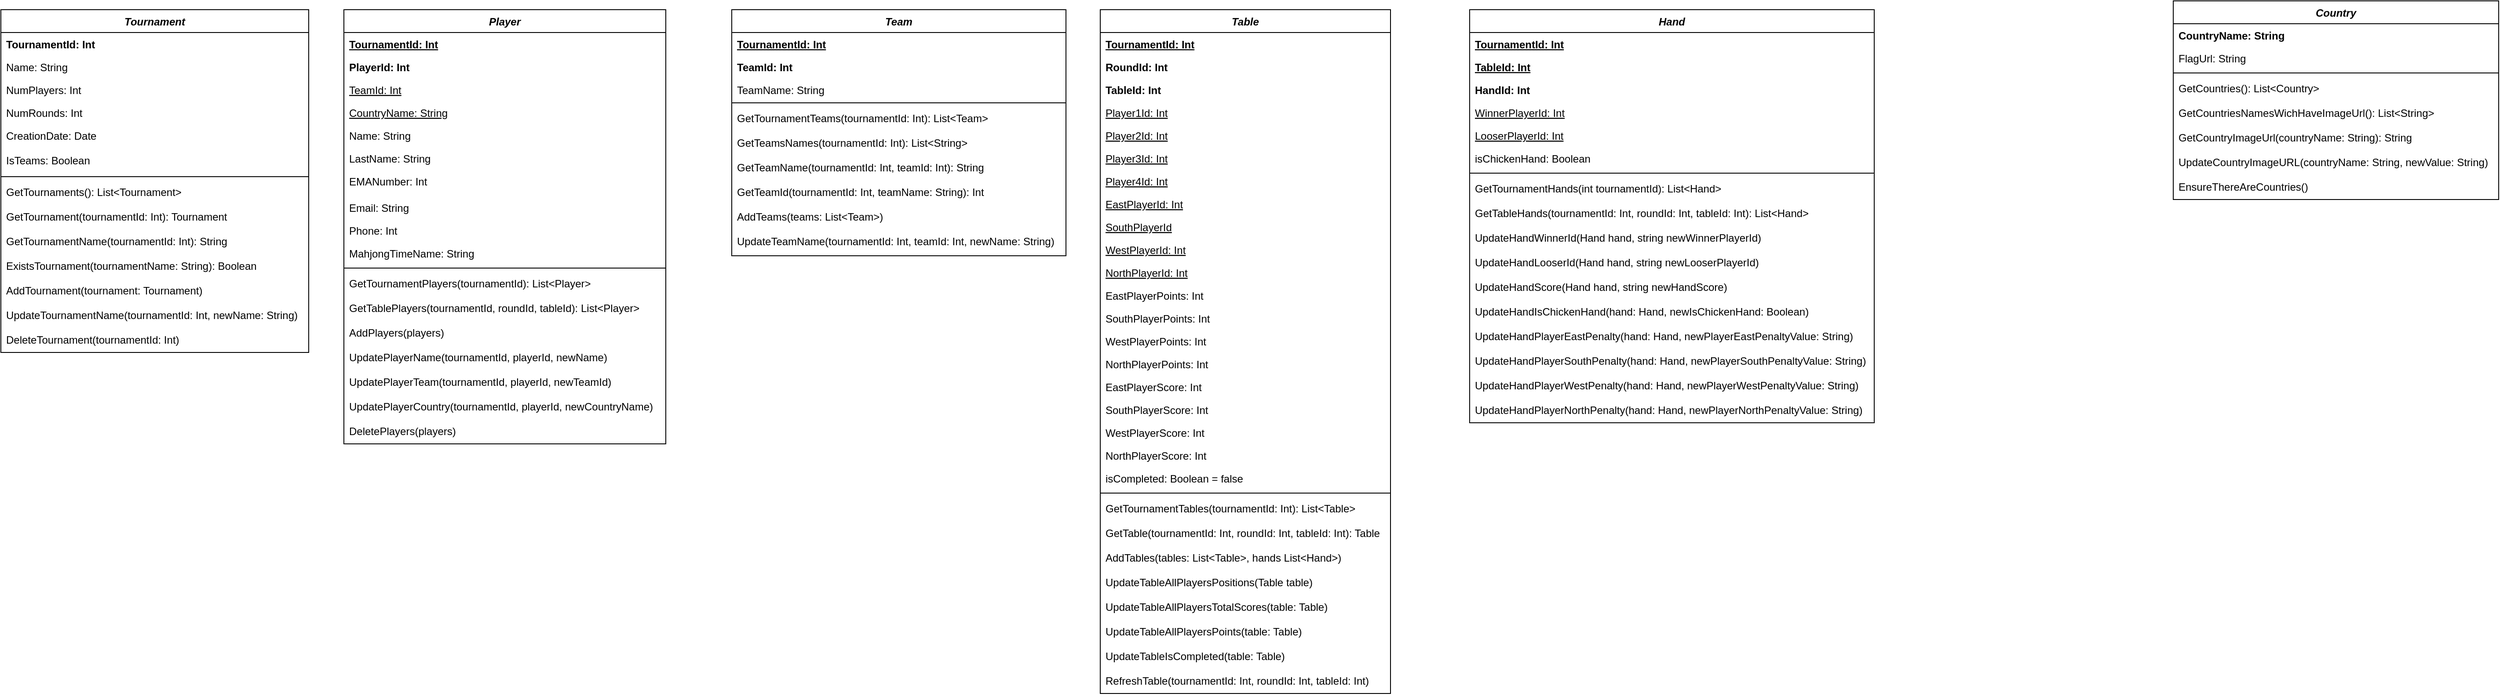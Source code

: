 <mxfile version="21.2.7" type="github">
  <diagram id="C5RBs43oDa-KdzZeNtuy" name="Page-1">
    <mxGraphModel dx="1307" dy="778" grid="1" gridSize="10" guides="1" tooltips="1" connect="1" arrows="1" fold="1" page="1" pageScale="1" pageWidth="827" pageHeight="1169" math="0" shadow="0">
      <root>
        <mxCell id="WIyWlLk6GJQsqaUBKTNV-0" />
        <mxCell id="WIyWlLk6GJQsqaUBKTNV-1" parent="WIyWlLk6GJQsqaUBKTNV-0" />
        <mxCell id="zkfFHV4jXpPFQw0GAbJ--0" value="Tournament" style="swimlane;fontStyle=3;align=center;verticalAlign=top;childLayout=stackLayout;horizontal=1;startSize=26;horizontalStack=0;resizeParent=1;resizeLast=0;collapsible=1;marginBottom=0;rounded=0;shadow=0;strokeWidth=1;fillColor=default;swimlaneLine=1;fillStyle=solid;" parent="WIyWlLk6GJQsqaUBKTNV-1" vertex="1">
          <mxGeometry x="30" y="30" width="350" height="390" as="geometry">
            <mxRectangle x="230" y="140" width="160" height="26" as="alternateBounds" />
          </mxGeometry>
        </mxCell>
        <mxCell id="zkfFHV4jXpPFQw0GAbJ--1" value="TournamentId: Int" style="text;align=left;verticalAlign=top;spacingLeft=4;spacingRight=4;overflow=hidden;rotatable=0;points=[[0,0.5],[1,0.5]];portConstraint=eastwest;fontStyle=1;fillColor=none;swimlaneLine=1;" parent="zkfFHV4jXpPFQw0GAbJ--0" vertex="1">
          <mxGeometry y="26" width="350" height="26" as="geometry" />
        </mxCell>
        <mxCell id="zkfFHV4jXpPFQw0GAbJ--2" value="Name: String" style="text;align=left;verticalAlign=top;spacingLeft=4;spacingRight=4;overflow=hidden;rotatable=0;points=[[0,0.5],[1,0.5]];portConstraint=eastwest;rounded=0;shadow=0;html=0;fillColor=none;swimlaneLine=1;" parent="zkfFHV4jXpPFQw0GAbJ--0" vertex="1">
          <mxGeometry y="52" width="350" height="26" as="geometry" />
        </mxCell>
        <mxCell id="zkfFHV4jXpPFQw0GAbJ--3" value="NumPlayers: Int" style="text;align=left;verticalAlign=top;spacingLeft=4;spacingRight=4;overflow=hidden;rotatable=0;points=[[0,0.5],[1,0.5]];portConstraint=eastwest;rounded=0;shadow=0;html=0;fillColor=none;swimlaneLine=1;" parent="zkfFHV4jXpPFQw0GAbJ--0" vertex="1">
          <mxGeometry y="78" width="350" height="26" as="geometry" />
        </mxCell>
        <mxCell id="90fIK3kvMOpSqMkLoo8F-156" value="NumRounds: Int" style="text;align=left;verticalAlign=top;spacingLeft=4;spacingRight=4;overflow=hidden;rotatable=0;points=[[0,0.5],[1,0.5]];portConstraint=eastwest;rounded=0;shadow=0;html=0;fillColor=none;swimlaneLine=1;" vertex="1" parent="zkfFHV4jXpPFQw0GAbJ--0">
          <mxGeometry y="104" width="350" height="26" as="geometry" />
        </mxCell>
        <mxCell id="zkfFHV4jXpPFQw0GAbJ--5" value="CreationDate: Date" style="text;align=left;verticalAlign=top;spacingLeft=4;spacingRight=4;overflow=hidden;rotatable=0;points=[[0,0.5],[1,0.5]];portConstraint=eastwest;fillColor=none;swimlaneLine=1;" parent="zkfFHV4jXpPFQw0GAbJ--0" vertex="1">
          <mxGeometry y="130" width="350" height="28" as="geometry" />
        </mxCell>
        <mxCell id="90fIK3kvMOpSqMkLoo8F-155" value="IsTeams: Boolean" style="text;align=left;verticalAlign=top;spacingLeft=4;spacingRight=4;overflow=hidden;rotatable=0;points=[[0,0.5],[1,0.5]];portConstraint=eastwest;fillColor=none;swimlaneLine=1;" vertex="1" parent="zkfFHV4jXpPFQw0GAbJ--0">
          <mxGeometry y="158" width="350" height="28" as="geometry" />
        </mxCell>
        <mxCell id="zkfFHV4jXpPFQw0GAbJ--4" value="" style="line;html=1;strokeWidth=1;align=left;verticalAlign=middle;spacingTop=-1;spacingLeft=3;spacingRight=3;rotatable=0;labelPosition=right;points=[];portConstraint=eastwest;fillColor=none;swimlaneLine=1;" parent="zkfFHV4jXpPFQw0GAbJ--0" vertex="1">
          <mxGeometry y="186" width="350" height="8" as="geometry" />
        </mxCell>
        <mxCell id="90fIK3kvMOpSqMkLoo8F-0" value="GetTournaments(): List&lt;Tournament&gt;" style="text;align=left;verticalAlign=top;spacingLeft=4;spacingRight=4;overflow=hidden;rotatable=0;points=[[0,0.5],[1,0.5]];portConstraint=eastwest;fillColor=none;swimlaneLine=1;" vertex="1" parent="zkfFHV4jXpPFQw0GAbJ--0">
          <mxGeometry y="194" width="350" height="28" as="geometry" />
        </mxCell>
        <mxCell id="90fIK3kvMOpSqMkLoo8F-2" value="GetTournament(tournamentId: Int): Tournament" style="text;align=left;verticalAlign=top;spacingLeft=4;spacingRight=4;overflow=hidden;rotatable=0;points=[[0,0.5],[1,0.5]];portConstraint=eastwest;fillColor=none;swimlaneLine=1;" vertex="1" parent="zkfFHV4jXpPFQw0GAbJ--0">
          <mxGeometry y="222" width="350" height="28" as="geometry" />
        </mxCell>
        <mxCell id="90fIK3kvMOpSqMkLoo8F-4" value="GetTournamentName(tournamentId: Int): String" style="text;align=left;verticalAlign=top;spacingLeft=4;spacingRight=4;overflow=hidden;rotatable=0;points=[[0,0.5],[1,0.5]];portConstraint=eastwest;fillColor=none;swimlaneLine=1;" vertex="1" parent="zkfFHV4jXpPFQw0GAbJ--0">
          <mxGeometry y="250" width="350" height="28" as="geometry" />
        </mxCell>
        <mxCell id="90fIK3kvMOpSqMkLoo8F-5" value="ExistsTournament(tournamentName: String): Boolean" style="text;align=left;verticalAlign=top;spacingLeft=4;spacingRight=4;overflow=hidden;rotatable=0;points=[[0,0.5],[1,0.5]];portConstraint=eastwest;fillColor=none;swimlaneLine=1;" vertex="1" parent="zkfFHV4jXpPFQw0GAbJ--0">
          <mxGeometry y="278" width="350" height="28" as="geometry" />
        </mxCell>
        <mxCell id="90fIK3kvMOpSqMkLoo8F-6" value="AddTournament(tournament: Tournament)" style="text;align=left;verticalAlign=top;spacingLeft=4;spacingRight=4;overflow=hidden;rotatable=0;points=[[0,0.5],[1,0.5]];portConstraint=eastwest;fillColor=none;swimlaneLine=1;" vertex="1" parent="zkfFHV4jXpPFQw0GAbJ--0">
          <mxGeometry y="306" width="350" height="28" as="geometry" />
        </mxCell>
        <mxCell id="90fIK3kvMOpSqMkLoo8F-7" value="UpdateTournamentName(tournamentId: Int, newName: String)" style="text;align=left;verticalAlign=top;spacingLeft=4;spacingRight=4;overflow=hidden;rotatable=0;points=[[0,0.5],[1,0.5]];portConstraint=eastwest;fillColor=none;swimlaneLine=1;" vertex="1" parent="zkfFHV4jXpPFQw0GAbJ--0">
          <mxGeometry y="334" width="350" height="28" as="geometry" />
        </mxCell>
        <mxCell id="90fIK3kvMOpSqMkLoo8F-8" value="DeleteTournament(tournamentId: Int)" style="text;align=left;verticalAlign=top;spacingLeft=4;spacingRight=4;overflow=hidden;rotatable=0;points=[[0,0.5],[1,0.5]];portConstraint=eastwest;fillColor=none;swimlaneLine=1;" vertex="1" parent="zkfFHV4jXpPFQw0GAbJ--0">
          <mxGeometry y="362" width="350" height="28" as="geometry" />
        </mxCell>
        <mxCell id="90fIK3kvMOpSqMkLoo8F-15" value="Player" style="swimlane;fontStyle=3;align=center;verticalAlign=top;childLayout=stackLayout;horizontal=1;startSize=26;horizontalStack=0;resizeParent=1;resizeLast=0;collapsible=1;marginBottom=0;rounded=0;shadow=0;strokeWidth=1;fillColor=default;swimlaneLine=1;fillStyle=solid;" vertex="1" parent="WIyWlLk6GJQsqaUBKTNV-1">
          <mxGeometry x="420" y="30" width="366" height="494" as="geometry">
            <mxRectangle x="230" y="140" width="160" height="26" as="alternateBounds" />
          </mxGeometry>
        </mxCell>
        <mxCell id="90fIK3kvMOpSqMkLoo8F-159" value="TournamentId: Int" style="text;align=left;verticalAlign=top;spacingLeft=4;spacingRight=4;overflow=hidden;rotatable=0;points=[[0,0.5],[1,0.5]];portConstraint=eastwest;rounded=0;shadow=0;html=0;fontStyle=5;fontColor=#000000;" vertex="1" parent="90fIK3kvMOpSqMkLoo8F-15">
          <mxGeometry y="26" width="366" height="26" as="geometry" />
        </mxCell>
        <mxCell id="90fIK3kvMOpSqMkLoo8F-120" value="PlayerId: Int" style="text;align=left;verticalAlign=top;spacingLeft=4;spacingRight=4;overflow=hidden;rotatable=0;points=[[0,0.5],[1,0.5]];portConstraint=eastwest;fontStyle=1" vertex="1" parent="90fIK3kvMOpSqMkLoo8F-15">
          <mxGeometry y="52" width="366" height="26" as="geometry" />
        </mxCell>
        <mxCell id="90fIK3kvMOpSqMkLoo8F-121" value="TeamId: Int" style="text;align=left;verticalAlign=top;spacingLeft=4;spacingRight=4;overflow=hidden;rotatable=0;points=[[0,0.5],[1,0.5]];portConstraint=eastwest;rounded=0;shadow=0;html=0;fontStyle=4;fontColor=#000000;" vertex="1" parent="90fIK3kvMOpSqMkLoo8F-15">
          <mxGeometry y="78" width="366" height="26" as="geometry" />
        </mxCell>
        <mxCell id="90fIK3kvMOpSqMkLoo8F-157" value="CountryName: String" style="text;align=left;verticalAlign=top;spacingLeft=4;spacingRight=4;overflow=hidden;rotatable=0;points=[[0,0.5],[1,0.5]];portConstraint=eastwest;rounded=0;shadow=0;html=0;fontStyle=4" vertex="1" parent="90fIK3kvMOpSqMkLoo8F-15">
          <mxGeometry y="104" width="366" height="26" as="geometry" />
        </mxCell>
        <mxCell id="90fIK3kvMOpSqMkLoo8F-122" value="Name: String" style="text;align=left;verticalAlign=top;spacingLeft=4;spacingRight=4;overflow=hidden;rotatable=0;points=[[0,0.5],[1,0.5]];portConstraint=eastwest;rounded=0;shadow=0;html=0;" vertex="1" parent="90fIK3kvMOpSqMkLoo8F-15">
          <mxGeometry y="130" width="366" height="26" as="geometry" />
        </mxCell>
        <mxCell id="90fIK3kvMOpSqMkLoo8F-123" value="LastName: String" style="text;align=left;verticalAlign=top;spacingLeft=4;spacingRight=4;overflow=hidden;rotatable=0;points=[[0,0.5],[1,0.5]];portConstraint=eastwest;rounded=0;shadow=0;html=0;" vertex="1" parent="90fIK3kvMOpSqMkLoo8F-15">
          <mxGeometry y="156" width="366" height="26" as="geometry" />
        </mxCell>
        <mxCell id="90fIK3kvMOpSqMkLoo8F-126" value="EMANumber: Int" style="text;align=left;verticalAlign=top;spacingLeft=4;spacingRight=4;overflow=hidden;rotatable=0;points=[[0,0.5],[1,0.5]];portConstraint=eastwest;rounded=0;shadow=0;html=0;" vertex="1" parent="90fIK3kvMOpSqMkLoo8F-15">
          <mxGeometry y="182" width="366" height="30" as="geometry" />
        </mxCell>
        <mxCell id="90fIK3kvMOpSqMkLoo8F-124" value="Email: String" style="text;align=left;verticalAlign=top;spacingLeft=4;spacingRight=4;overflow=hidden;rotatable=0;points=[[0,0.5],[1,0.5]];portConstraint=eastwest;rounded=0;shadow=0;html=0;" vertex="1" parent="90fIK3kvMOpSqMkLoo8F-15">
          <mxGeometry y="212" width="366" height="26" as="geometry" />
        </mxCell>
        <mxCell id="90fIK3kvMOpSqMkLoo8F-125" value="Phone: Int" style="text;align=left;verticalAlign=top;spacingLeft=4;spacingRight=4;overflow=hidden;rotatable=0;points=[[0,0.5],[1,0.5]];portConstraint=eastwest;rounded=0;shadow=0;html=0;" vertex="1" parent="90fIK3kvMOpSqMkLoo8F-15">
          <mxGeometry y="238" width="366" height="26" as="geometry" />
        </mxCell>
        <mxCell id="90fIK3kvMOpSqMkLoo8F-127" value="MahjongTimeName: String" style="text;align=left;verticalAlign=top;spacingLeft=4;spacingRight=4;overflow=hidden;rotatable=0;points=[[0,0.5],[1,0.5]];portConstraint=eastwest;rounded=0;shadow=0;html=0;" vertex="1" parent="90fIK3kvMOpSqMkLoo8F-15">
          <mxGeometry y="264" width="366" height="26" as="geometry" />
        </mxCell>
        <mxCell id="90fIK3kvMOpSqMkLoo8F-20" value="" style="line;html=1;strokeWidth=1;align=left;verticalAlign=middle;spacingTop=-1;spacingLeft=3;spacingRight=3;rotatable=0;labelPosition=right;points=[];portConstraint=eastwest;fillColor=none;swimlaneLine=1;" vertex="1" parent="90fIK3kvMOpSqMkLoo8F-15">
          <mxGeometry y="290" width="366" height="8" as="geometry" />
        </mxCell>
        <mxCell id="90fIK3kvMOpSqMkLoo8F-21" value="GetTournamentPlayers(tournamentId): List&lt;Player&gt;" style="text;align=left;verticalAlign=top;spacingLeft=4;spacingRight=4;overflow=hidden;rotatable=0;points=[[0,0.5],[1,0.5]];portConstraint=eastwest;fillColor=none;swimlaneLine=1;" vertex="1" parent="90fIK3kvMOpSqMkLoo8F-15">
          <mxGeometry y="298" width="366" height="28" as="geometry" />
        </mxCell>
        <mxCell id="90fIK3kvMOpSqMkLoo8F-22" value="GetTablePlayers(tournamentId, roundId, tableId): List&lt;Player&gt;" style="text;align=left;verticalAlign=top;spacingLeft=4;spacingRight=4;overflow=hidden;rotatable=0;points=[[0,0.5],[1,0.5]];portConstraint=eastwest;fillColor=none;swimlaneLine=1;" vertex="1" parent="90fIK3kvMOpSqMkLoo8F-15">
          <mxGeometry y="326" width="366" height="28" as="geometry" />
        </mxCell>
        <mxCell id="90fIK3kvMOpSqMkLoo8F-23" value="AddPlayers(players)" style="text;align=left;verticalAlign=top;spacingLeft=4;spacingRight=4;overflow=hidden;rotatable=0;points=[[0,0.5],[1,0.5]];portConstraint=eastwest;fillColor=none;swimlaneLine=1;" vertex="1" parent="90fIK3kvMOpSqMkLoo8F-15">
          <mxGeometry y="354" width="366" height="28" as="geometry" />
        </mxCell>
        <mxCell id="90fIK3kvMOpSqMkLoo8F-24" value="UpdatePlayerName(tournamentId, playerId, newName)" style="text;align=left;verticalAlign=top;spacingLeft=4;spacingRight=4;overflow=hidden;rotatable=0;points=[[0,0.5],[1,0.5]];portConstraint=eastwest;fillColor=none;swimlaneLine=1;" vertex="1" parent="90fIK3kvMOpSqMkLoo8F-15">
          <mxGeometry y="382" width="366" height="28" as="geometry" />
        </mxCell>
        <mxCell id="90fIK3kvMOpSqMkLoo8F-25" value="UpdatePlayerTeam(tournamentId, playerId, newTeamId)" style="text;align=left;verticalAlign=top;spacingLeft=4;spacingRight=4;overflow=hidden;rotatable=0;points=[[0,0.5],[1,0.5]];portConstraint=eastwest;fillColor=none;swimlaneLine=1;" vertex="1" parent="90fIK3kvMOpSqMkLoo8F-15">
          <mxGeometry y="410" width="366" height="28" as="geometry" />
        </mxCell>
        <mxCell id="90fIK3kvMOpSqMkLoo8F-26" value="UpdatePlayerCountry(tournamentId, playerId, newCountryName)" style="text;align=left;verticalAlign=top;spacingLeft=4;spacingRight=4;overflow=hidden;rotatable=0;points=[[0,0.5],[1,0.5]];portConstraint=eastwest;fillColor=none;swimlaneLine=1;" vertex="1" parent="90fIK3kvMOpSqMkLoo8F-15">
          <mxGeometry y="438" width="366" height="28" as="geometry" />
        </mxCell>
        <mxCell id="90fIK3kvMOpSqMkLoo8F-173" value="DeletePlayers(players)" style="text;align=left;verticalAlign=top;spacingLeft=4;spacingRight=4;overflow=hidden;rotatable=0;points=[[0,0.5],[1,0.5]];portConstraint=eastwest;fillColor=none;swimlaneLine=1;" vertex="1" parent="90fIK3kvMOpSqMkLoo8F-15">
          <mxGeometry y="466" width="366" height="28" as="geometry" />
        </mxCell>
        <mxCell id="90fIK3kvMOpSqMkLoo8F-36" value="Team" style="swimlane;fontStyle=3;align=center;verticalAlign=top;childLayout=stackLayout;horizontal=1;startSize=26;horizontalStack=0;resizeParent=1;resizeLast=0;collapsible=1;marginBottom=0;rounded=0;shadow=0;strokeWidth=1;fillColor=default;swimlaneLine=1;fillStyle=solid;" vertex="1" parent="WIyWlLk6GJQsqaUBKTNV-1">
          <mxGeometry x="861" y="30" width="380" height="280" as="geometry">
            <mxRectangle x="230" y="140" width="160" height="26" as="alternateBounds" />
          </mxGeometry>
        </mxCell>
        <mxCell id="90fIK3kvMOpSqMkLoo8F-131" value="TournamentId: Int" style="text;align=left;verticalAlign=top;spacingLeft=4;spacingRight=4;overflow=hidden;rotatable=0;points=[[0,0.5],[1,0.5]];portConstraint=eastwest;rounded=0;shadow=0;html=0;fontStyle=5" vertex="1" parent="90fIK3kvMOpSqMkLoo8F-36">
          <mxGeometry y="26" width="380" height="26" as="geometry" />
        </mxCell>
        <mxCell id="90fIK3kvMOpSqMkLoo8F-130" value="TeamId: Int" style="text;align=left;verticalAlign=top;spacingLeft=4;spacingRight=4;overflow=hidden;rotatable=0;points=[[0,0.5],[1,0.5]];portConstraint=eastwest;fontStyle=1" vertex="1" parent="90fIK3kvMOpSqMkLoo8F-36">
          <mxGeometry y="52" width="380" height="26" as="geometry" />
        </mxCell>
        <mxCell id="90fIK3kvMOpSqMkLoo8F-132" value="TeamName: String" style="text;align=left;verticalAlign=top;spacingLeft=4;spacingRight=4;overflow=hidden;rotatable=0;points=[[0,0.5],[1,0.5]];portConstraint=eastwest;rounded=0;shadow=0;html=0;fontStyle=0" vertex="1" parent="90fIK3kvMOpSqMkLoo8F-36">
          <mxGeometry y="78" width="380" height="24" as="geometry" />
        </mxCell>
        <mxCell id="90fIK3kvMOpSqMkLoo8F-41" value="" style="line;html=1;strokeWidth=1;align=left;verticalAlign=middle;spacingTop=-1;spacingLeft=3;spacingRight=3;rotatable=0;labelPosition=right;points=[];portConstraint=eastwest;fillColor=none;swimlaneLine=1;" vertex="1" parent="90fIK3kvMOpSqMkLoo8F-36">
          <mxGeometry y="102" width="380" height="8" as="geometry" />
        </mxCell>
        <mxCell id="90fIK3kvMOpSqMkLoo8F-42" value="GetTournamentTeams(tournamentId: Int): List&lt;Team&gt;" style="text;align=left;verticalAlign=top;spacingLeft=4;spacingRight=4;overflow=hidden;rotatable=0;points=[[0,0.5],[1,0.5]];portConstraint=eastwest;fillColor=none;swimlaneLine=1;" vertex="1" parent="90fIK3kvMOpSqMkLoo8F-36">
          <mxGeometry y="110" width="380" height="28" as="geometry" />
        </mxCell>
        <mxCell id="90fIK3kvMOpSqMkLoo8F-44" value="GetTeamsNames(tournamentId: Int): List&lt;String&gt;" style="text;align=left;verticalAlign=top;spacingLeft=4;spacingRight=4;overflow=hidden;rotatable=0;points=[[0,0.5],[1,0.5]];portConstraint=eastwest;fillColor=none;swimlaneLine=1;" vertex="1" parent="90fIK3kvMOpSqMkLoo8F-36">
          <mxGeometry y="138" width="380" height="28" as="geometry" />
        </mxCell>
        <mxCell id="90fIK3kvMOpSqMkLoo8F-43" value="GetTeamName(tournamentId: Int, teamId: Int): String" style="text;align=left;verticalAlign=top;spacingLeft=4;spacingRight=4;overflow=hidden;rotatable=0;points=[[0,0.5],[1,0.5]];portConstraint=eastwest;fillColor=none;swimlaneLine=1;" vertex="1" parent="90fIK3kvMOpSqMkLoo8F-36">
          <mxGeometry y="166" width="380" height="28" as="geometry" />
        </mxCell>
        <mxCell id="90fIK3kvMOpSqMkLoo8F-45" value="GetTeamId(tournamentId: Int, teamName: String): Int" style="text;align=left;verticalAlign=top;spacingLeft=4;spacingRight=4;overflow=hidden;rotatable=0;points=[[0,0.5],[1,0.5]];portConstraint=eastwest;fillColor=none;swimlaneLine=1;" vertex="1" parent="90fIK3kvMOpSqMkLoo8F-36">
          <mxGeometry y="194" width="380" height="28" as="geometry" />
        </mxCell>
        <mxCell id="90fIK3kvMOpSqMkLoo8F-46" value="AddTeams(teams: List&lt;Team&gt;)" style="text;align=left;verticalAlign=top;spacingLeft=4;spacingRight=4;overflow=hidden;rotatable=0;points=[[0,0.5],[1,0.5]];portConstraint=eastwest;fillColor=none;swimlaneLine=1;" vertex="1" parent="90fIK3kvMOpSqMkLoo8F-36">
          <mxGeometry y="222" width="380" height="28" as="geometry" />
        </mxCell>
        <mxCell id="90fIK3kvMOpSqMkLoo8F-47" value="UpdateTeamName(tournamentId: Int, teamId: Int, newName: String)" style="text;align=left;verticalAlign=top;spacingLeft=4;spacingRight=4;overflow=hidden;rotatable=0;points=[[0,0.5],[1,0.5]];portConstraint=eastwest;fillColor=none;swimlaneLine=1;" vertex="1" parent="90fIK3kvMOpSqMkLoo8F-36">
          <mxGeometry y="250" width="380" height="28" as="geometry" />
        </mxCell>
        <mxCell id="90fIK3kvMOpSqMkLoo8F-57" value="Table" style="swimlane;fontStyle=3;align=center;verticalAlign=top;childLayout=stackLayout;horizontal=1;startSize=26;horizontalStack=0;resizeParent=1;resizeLast=0;collapsible=1;marginBottom=0;rounded=0;shadow=0;strokeWidth=1;fillColor=default;swimlaneLine=1;fillStyle=solid;" vertex="1" parent="WIyWlLk6GJQsqaUBKTNV-1">
          <mxGeometry x="1280" y="30" width="330" height="778" as="geometry">
            <mxRectangle x="230" y="140" width="160" height="26" as="alternateBounds" />
          </mxGeometry>
        </mxCell>
        <mxCell id="90fIK3kvMOpSqMkLoo8F-138" value="TournamentId: Int" style="text;align=left;verticalAlign=top;spacingLeft=4;spacingRight=4;overflow=hidden;rotatable=0;points=[[0,0.5],[1,0.5]];portConstraint=eastwest;rounded=0;shadow=0;html=0;fontStyle=5" vertex="1" parent="90fIK3kvMOpSqMkLoo8F-57">
          <mxGeometry y="26" width="330" height="26" as="geometry" />
        </mxCell>
        <mxCell id="90fIK3kvMOpSqMkLoo8F-160" value="RoundId: Int" style="text;align=left;verticalAlign=top;spacingLeft=4;spacingRight=4;overflow=hidden;rotatable=0;points=[[0,0.5],[1,0.5]];portConstraint=eastwest;fontStyle=1" vertex="1" parent="90fIK3kvMOpSqMkLoo8F-57">
          <mxGeometry y="52" width="330" height="26" as="geometry" />
        </mxCell>
        <mxCell id="90fIK3kvMOpSqMkLoo8F-137" value="TableId: Int" style="text;align=left;verticalAlign=top;spacingLeft=4;spacingRight=4;overflow=hidden;rotatable=0;points=[[0,0.5],[1,0.5]];portConstraint=eastwest;fontStyle=1" vertex="1" parent="90fIK3kvMOpSqMkLoo8F-57">
          <mxGeometry y="78" width="330" height="26" as="geometry" />
        </mxCell>
        <mxCell id="90fIK3kvMOpSqMkLoo8F-161" value="Player1Id: Int" style="text;align=left;verticalAlign=top;spacingLeft=4;spacingRight=4;overflow=hidden;rotatable=0;points=[[0,0.5],[1,0.5]];portConstraint=eastwest;rounded=0;shadow=0;html=0;fontStyle=4" vertex="1" parent="90fIK3kvMOpSqMkLoo8F-57">
          <mxGeometry y="104" width="330" height="26" as="geometry" />
        </mxCell>
        <mxCell id="90fIK3kvMOpSqMkLoo8F-162" value="Player2Id: Int" style="text;align=left;verticalAlign=top;spacingLeft=4;spacingRight=4;overflow=hidden;rotatable=0;points=[[0,0.5],[1,0.5]];portConstraint=eastwest;rounded=0;shadow=0;html=0;fontStyle=4" vertex="1" parent="90fIK3kvMOpSqMkLoo8F-57">
          <mxGeometry y="130" width="330" height="26" as="geometry" />
        </mxCell>
        <mxCell id="90fIK3kvMOpSqMkLoo8F-163" value="Player3Id: Int" style="text;align=left;verticalAlign=top;spacingLeft=4;spacingRight=4;overflow=hidden;rotatable=0;points=[[0,0.5],[1,0.5]];portConstraint=eastwest;rounded=0;shadow=0;html=0;fontStyle=4" vertex="1" parent="90fIK3kvMOpSqMkLoo8F-57">
          <mxGeometry y="156" width="330" height="26" as="geometry" />
        </mxCell>
        <mxCell id="90fIK3kvMOpSqMkLoo8F-164" value="Player4Id: Int" style="text;align=left;verticalAlign=top;spacingLeft=4;spacingRight=4;overflow=hidden;rotatable=0;points=[[0,0.5],[1,0.5]];portConstraint=eastwest;rounded=0;shadow=0;html=0;fontStyle=4" vertex="1" parent="90fIK3kvMOpSqMkLoo8F-57">
          <mxGeometry y="182" width="330" height="26" as="geometry" />
        </mxCell>
        <mxCell id="90fIK3kvMOpSqMkLoo8F-139" value="EastPlayerId: Int" style="text;align=left;verticalAlign=top;spacingLeft=4;spacingRight=4;overflow=hidden;rotatable=0;points=[[0,0.5],[1,0.5]];portConstraint=eastwest;rounded=0;shadow=0;html=0;fontStyle=4" vertex="1" parent="90fIK3kvMOpSqMkLoo8F-57">
          <mxGeometry y="208" width="330" height="26" as="geometry" />
        </mxCell>
        <mxCell id="90fIK3kvMOpSqMkLoo8F-140" value="SouthPlayerId" style="text;align=left;verticalAlign=top;spacingLeft=4;spacingRight=4;overflow=hidden;rotatable=0;points=[[0,0.5],[1,0.5]];portConstraint=eastwest;rounded=0;shadow=0;html=0;fontStyle=4" vertex="1" parent="90fIK3kvMOpSqMkLoo8F-57">
          <mxGeometry y="234" width="330" height="26" as="geometry" />
        </mxCell>
        <mxCell id="90fIK3kvMOpSqMkLoo8F-141" value="WestPlayerId: Int" style="text;align=left;verticalAlign=top;spacingLeft=4;spacingRight=4;overflow=hidden;rotatable=0;points=[[0,0.5],[1,0.5]];portConstraint=eastwest;rounded=0;shadow=0;html=0;fontStyle=4" vertex="1" parent="90fIK3kvMOpSqMkLoo8F-57">
          <mxGeometry y="260" width="330" height="26" as="geometry" />
        </mxCell>
        <mxCell id="90fIK3kvMOpSqMkLoo8F-142" value="NorthPlayerId: Int" style="text;align=left;verticalAlign=top;spacingLeft=4;spacingRight=4;overflow=hidden;rotatable=0;points=[[0,0.5],[1,0.5]];portConstraint=eastwest;rounded=0;shadow=0;html=0;fontStyle=4" vertex="1" parent="90fIK3kvMOpSqMkLoo8F-57">
          <mxGeometry y="286" width="330" height="26" as="geometry" />
        </mxCell>
        <mxCell id="90fIK3kvMOpSqMkLoo8F-165" value="EastPlayerPoints: Int" style="text;align=left;verticalAlign=top;spacingLeft=4;spacingRight=4;overflow=hidden;rotatable=0;points=[[0,0.5],[1,0.5]];portConstraint=eastwest;rounded=0;shadow=0;html=0;fontStyle=0" vertex="1" parent="90fIK3kvMOpSqMkLoo8F-57">
          <mxGeometry y="312" width="330" height="26" as="geometry" />
        </mxCell>
        <mxCell id="90fIK3kvMOpSqMkLoo8F-166" value="SouthPlayerPoints: Int" style="text;align=left;verticalAlign=top;spacingLeft=4;spacingRight=4;overflow=hidden;rotatable=0;points=[[0,0.5],[1,0.5]];portConstraint=eastwest;rounded=0;shadow=0;html=0;fontStyle=0" vertex="1" parent="90fIK3kvMOpSqMkLoo8F-57">
          <mxGeometry y="338" width="330" height="26" as="geometry" />
        </mxCell>
        <mxCell id="90fIK3kvMOpSqMkLoo8F-167" value="WestPlayerPoints: Int" style="text;align=left;verticalAlign=top;spacingLeft=4;spacingRight=4;overflow=hidden;rotatable=0;points=[[0,0.5],[1,0.5]];portConstraint=eastwest;rounded=0;shadow=0;html=0;fontStyle=0" vertex="1" parent="90fIK3kvMOpSqMkLoo8F-57">
          <mxGeometry y="364" width="330" height="26" as="geometry" />
        </mxCell>
        <mxCell id="90fIK3kvMOpSqMkLoo8F-168" value="NorthPlayerPoints: Int" style="text;align=left;verticalAlign=top;spacingLeft=4;spacingRight=4;overflow=hidden;rotatable=0;points=[[0,0.5],[1,0.5]];portConstraint=eastwest;rounded=0;shadow=0;html=0;fontStyle=0" vertex="1" parent="90fIK3kvMOpSqMkLoo8F-57">
          <mxGeometry y="390" width="330" height="26" as="geometry" />
        </mxCell>
        <mxCell id="90fIK3kvMOpSqMkLoo8F-169" value="EastPlayerScore: Int" style="text;align=left;verticalAlign=top;spacingLeft=4;spacingRight=4;overflow=hidden;rotatable=0;points=[[0,0.5],[1,0.5]];portConstraint=eastwest;rounded=0;shadow=0;html=0;fontStyle=0" vertex="1" parent="90fIK3kvMOpSqMkLoo8F-57">
          <mxGeometry y="416" width="330" height="26" as="geometry" />
        </mxCell>
        <mxCell id="90fIK3kvMOpSqMkLoo8F-170" value="SouthPlayerScore: Int" style="text;align=left;verticalAlign=top;spacingLeft=4;spacingRight=4;overflow=hidden;rotatable=0;points=[[0,0.5],[1,0.5]];portConstraint=eastwest;rounded=0;shadow=0;html=0;fontStyle=0" vertex="1" parent="90fIK3kvMOpSqMkLoo8F-57">
          <mxGeometry y="442" width="330" height="26" as="geometry" />
        </mxCell>
        <mxCell id="90fIK3kvMOpSqMkLoo8F-171" value="WestPlayerScore: Int" style="text;align=left;verticalAlign=top;spacingLeft=4;spacingRight=4;overflow=hidden;rotatable=0;points=[[0,0.5],[1,0.5]];portConstraint=eastwest;rounded=0;shadow=0;html=0;fontStyle=0" vertex="1" parent="90fIK3kvMOpSqMkLoo8F-57">
          <mxGeometry y="468" width="330" height="26" as="geometry" />
        </mxCell>
        <mxCell id="90fIK3kvMOpSqMkLoo8F-172" value="NorthPlayerScore: Int" style="text;align=left;verticalAlign=top;spacingLeft=4;spacingRight=4;overflow=hidden;rotatable=0;points=[[0,0.5],[1,0.5]];portConstraint=eastwest;rounded=0;shadow=0;html=0;fontStyle=0" vertex="1" parent="90fIK3kvMOpSqMkLoo8F-57">
          <mxGeometry y="494" width="330" height="26" as="geometry" />
        </mxCell>
        <mxCell id="90fIK3kvMOpSqMkLoo8F-143" value="isCompleted: Boolean = false" style="text;align=left;verticalAlign=top;spacingLeft=4;spacingRight=4;overflow=hidden;rotatable=0;points=[[0,0.5],[1,0.5]];portConstraint=eastwest;" vertex="1" parent="90fIK3kvMOpSqMkLoo8F-57">
          <mxGeometry y="520" width="330" height="26" as="geometry" />
        </mxCell>
        <mxCell id="90fIK3kvMOpSqMkLoo8F-62" value="" style="line;html=1;strokeWidth=1;align=left;verticalAlign=middle;spacingTop=-1;spacingLeft=3;spacingRight=3;rotatable=0;labelPosition=right;points=[];portConstraint=eastwest;fillColor=none;swimlaneLine=1;" vertex="1" parent="90fIK3kvMOpSqMkLoo8F-57">
          <mxGeometry y="546" width="330" height="8" as="geometry" />
        </mxCell>
        <mxCell id="90fIK3kvMOpSqMkLoo8F-63" value="GetTournamentTables(tournamentId: Int): List&lt;Table&gt;" style="text;align=left;verticalAlign=top;spacingLeft=4;spacingRight=4;overflow=hidden;rotatable=0;points=[[0,0.5],[1,0.5]];portConstraint=eastwest;fillColor=none;swimlaneLine=1;" vertex="1" parent="90fIK3kvMOpSqMkLoo8F-57">
          <mxGeometry y="554" width="330" height="28" as="geometry" />
        </mxCell>
        <mxCell id="90fIK3kvMOpSqMkLoo8F-64" value="GetTable(tournamentId: Int, roundId: Int, tableId: Int): Table" style="text;align=left;verticalAlign=top;spacingLeft=4;spacingRight=4;overflow=hidden;rotatable=0;points=[[0,0.5],[1,0.5]];portConstraint=eastwest;fillColor=none;swimlaneLine=1;" vertex="1" parent="90fIK3kvMOpSqMkLoo8F-57">
          <mxGeometry y="582" width="330" height="28" as="geometry" />
        </mxCell>
        <mxCell id="90fIK3kvMOpSqMkLoo8F-65" value="AddTables(tables: List&lt;Table&gt;, hands List&lt;Hand&gt;)" style="text;align=left;verticalAlign=top;spacingLeft=4;spacingRight=4;overflow=hidden;rotatable=0;points=[[0,0.5],[1,0.5]];portConstraint=eastwest;fillColor=none;swimlaneLine=1;" vertex="1" parent="90fIK3kvMOpSqMkLoo8F-57">
          <mxGeometry y="610" width="330" height="28" as="geometry" />
        </mxCell>
        <mxCell id="90fIK3kvMOpSqMkLoo8F-66" value="UpdateTableAllPlayersPositions(Table table)" style="text;align=left;verticalAlign=top;spacingLeft=4;spacingRight=4;overflow=hidden;rotatable=0;points=[[0,0.5],[1,0.5]];portConstraint=eastwest;fillColor=none;swimlaneLine=1;" vertex="1" parent="90fIK3kvMOpSqMkLoo8F-57">
          <mxGeometry y="638" width="330" height="28" as="geometry" />
        </mxCell>
        <mxCell id="90fIK3kvMOpSqMkLoo8F-67" value="UpdateTableAllPlayersTotalScores(table: Table)" style="text;align=left;verticalAlign=top;spacingLeft=4;spacingRight=4;overflow=hidden;rotatable=0;points=[[0,0.5],[1,0.5]];portConstraint=eastwest;fillColor=none;swimlaneLine=1;" vertex="1" parent="90fIK3kvMOpSqMkLoo8F-57">
          <mxGeometry y="666" width="330" height="28" as="geometry" />
        </mxCell>
        <mxCell id="90fIK3kvMOpSqMkLoo8F-68" value="UpdateTableAllPlayersPoints(table: Table)" style="text;align=left;verticalAlign=top;spacingLeft=4;spacingRight=4;overflow=hidden;rotatable=0;points=[[0,0.5],[1,0.5]];portConstraint=eastwest;fillColor=none;swimlaneLine=1;" vertex="1" parent="90fIK3kvMOpSqMkLoo8F-57">
          <mxGeometry y="694" width="330" height="28" as="geometry" />
        </mxCell>
        <mxCell id="90fIK3kvMOpSqMkLoo8F-69" value="UpdateTableIsCompleted(table: Table)" style="text;align=left;verticalAlign=top;spacingLeft=4;spacingRight=4;overflow=hidden;rotatable=0;points=[[0,0.5],[1,0.5]];portConstraint=eastwest;fillColor=none;swimlaneLine=1;" vertex="1" parent="90fIK3kvMOpSqMkLoo8F-57">
          <mxGeometry y="722" width="330" height="28" as="geometry" />
        </mxCell>
        <mxCell id="90fIK3kvMOpSqMkLoo8F-70" value="RefreshTable(tournamentId: Int, roundId: Int, tableId: Int)" style="text;align=left;verticalAlign=top;spacingLeft=4;spacingRight=4;overflow=hidden;rotatable=0;points=[[0,0.5],[1,0.5]];portConstraint=eastwest;fillColor=none;swimlaneLine=1;" vertex="1" parent="90fIK3kvMOpSqMkLoo8F-57">
          <mxGeometry y="750" width="330" height="28" as="geometry" />
        </mxCell>
        <mxCell id="90fIK3kvMOpSqMkLoo8F-78" value="Hand" style="swimlane;fontStyle=3;align=center;verticalAlign=top;childLayout=stackLayout;horizontal=1;startSize=26;horizontalStack=0;resizeParent=1;resizeLast=0;collapsible=1;marginBottom=0;rounded=0;shadow=0;strokeWidth=1;fillColor=default;swimlaneLine=1;fillStyle=solid;" vertex="1" parent="WIyWlLk6GJQsqaUBKTNV-1">
          <mxGeometry x="1700" y="30" width="460" height="470" as="geometry">
            <mxRectangle x="230" y="140" width="160" height="26" as="alternateBounds" />
          </mxGeometry>
        </mxCell>
        <mxCell id="90fIK3kvMOpSqMkLoo8F-146" value="TournamentId: Int" style="text;align=left;verticalAlign=top;spacingLeft=4;spacingRight=4;overflow=hidden;rotatable=0;points=[[0,0.5],[1,0.5]];portConstraint=eastwest;rounded=0;shadow=0;html=0;fontStyle=5" vertex="1" parent="90fIK3kvMOpSqMkLoo8F-78">
          <mxGeometry y="26" width="460" height="26" as="geometry" />
        </mxCell>
        <mxCell id="90fIK3kvMOpSqMkLoo8F-145" value="TableId: Int" style="text;align=left;verticalAlign=top;spacingLeft=4;spacingRight=4;overflow=hidden;rotatable=0;points=[[0,0.5],[1,0.5]];portConstraint=eastwest;rounded=0;shadow=0;html=0;fontStyle=5" vertex="1" parent="90fIK3kvMOpSqMkLoo8F-78">
          <mxGeometry y="52" width="460" height="26" as="geometry" />
        </mxCell>
        <mxCell id="90fIK3kvMOpSqMkLoo8F-144" value="HandId: Int" style="text;align=left;verticalAlign=top;spacingLeft=4;spacingRight=4;overflow=hidden;rotatable=0;points=[[0,0.5],[1,0.5]];portConstraint=eastwest;fontStyle=1" vertex="1" parent="90fIK3kvMOpSqMkLoo8F-78">
          <mxGeometry y="78" width="460" height="26" as="geometry" />
        </mxCell>
        <mxCell id="90fIK3kvMOpSqMkLoo8F-147" value="WinnerPlayerId: Int" style="text;align=left;verticalAlign=top;spacingLeft=4;spacingRight=4;overflow=hidden;rotatable=0;points=[[0,0.5],[1,0.5]];portConstraint=eastwest;rounded=0;shadow=0;html=0;fontStyle=4" vertex="1" parent="90fIK3kvMOpSqMkLoo8F-78">
          <mxGeometry y="104" width="460" height="26" as="geometry" />
        </mxCell>
        <mxCell id="90fIK3kvMOpSqMkLoo8F-148" value="LooserPlayerId: Int" style="text;align=left;verticalAlign=top;spacingLeft=4;spacingRight=4;overflow=hidden;rotatable=0;points=[[0,0.5],[1,0.5]];portConstraint=eastwest;rounded=0;shadow=0;html=0;fontStyle=4" vertex="1" parent="90fIK3kvMOpSqMkLoo8F-78">
          <mxGeometry y="130" width="460" height="26" as="geometry" />
        </mxCell>
        <mxCell id="90fIK3kvMOpSqMkLoo8F-149" value="isChickenHand: Boolean" style="text;align=left;verticalAlign=top;spacingLeft=4;spacingRight=4;overflow=hidden;rotatable=0;points=[[0,0.5],[1,0.5]];portConstraint=eastwest;rounded=0;shadow=0;html=0;" vertex="1" parent="90fIK3kvMOpSqMkLoo8F-78">
          <mxGeometry y="156" width="460" height="26" as="geometry" />
        </mxCell>
        <mxCell id="90fIK3kvMOpSqMkLoo8F-83" value="" style="line;html=1;strokeWidth=1;align=left;verticalAlign=middle;spacingTop=-1;spacingLeft=3;spacingRight=3;rotatable=0;labelPosition=right;points=[];portConstraint=eastwest;fillColor=none;swimlaneLine=1;" vertex="1" parent="90fIK3kvMOpSqMkLoo8F-78">
          <mxGeometry y="182" width="460" height="8" as="geometry" />
        </mxCell>
        <mxCell id="90fIK3kvMOpSqMkLoo8F-84" value="GetTournamentHands(int tournamentId): List&lt;Hand&gt;" style="text;align=left;verticalAlign=top;spacingLeft=4;spacingRight=4;overflow=hidden;rotatable=0;points=[[0,0.5],[1,0.5]];portConstraint=eastwest;fillColor=none;swimlaneLine=1;" vertex="1" parent="90fIK3kvMOpSqMkLoo8F-78">
          <mxGeometry y="190" width="460" height="28" as="geometry" />
        </mxCell>
        <mxCell id="90fIK3kvMOpSqMkLoo8F-85" value="GetTableHands(tournamentId: Int, roundId: Int, tableId: Int): List&lt;Hand&gt;" style="text;align=left;verticalAlign=top;spacingLeft=4;spacingRight=4;overflow=hidden;rotatable=0;points=[[0,0.5],[1,0.5]];portConstraint=eastwest;fillColor=none;swimlaneLine=1;" vertex="1" parent="90fIK3kvMOpSqMkLoo8F-78">
          <mxGeometry y="218" width="460" height="28" as="geometry" />
        </mxCell>
        <mxCell id="90fIK3kvMOpSqMkLoo8F-86" value="UpdateHandWinnerId(Hand hand, string newWinnerPlayerId)" style="text;align=left;verticalAlign=top;spacingLeft=4;spacingRight=4;overflow=hidden;rotatable=0;points=[[0,0.5],[1,0.5]];portConstraint=eastwest;fillColor=none;swimlaneLine=1;" vertex="1" parent="90fIK3kvMOpSqMkLoo8F-78">
          <mxGeometry y="246" width="460" height="28" as="geometry" />
        </mxCell>
        <mxCell id="90fIK3kvMOpSqMkLoo8F-87" value="UpdateHandLooserId(Hand hand, string newLooserPlayerId)" style="text;align=left;verticalAlign=top;spacingLeft=4;spacingRight=4;overflow=hidden;rotatable=0;points=[[0,0.5],[1,0.5]];portConstraint=eastwest;fillColor=none;swimlaneLine=1;" vertex="1" parent="90fIK3kvMOpSqMkLoo8F-78">
          <mxGeometry y="274" width="460" height="28" as="geometry" />
        </mxCell>
        <mxCell id="90fIK3kvMOpSqMkLoo8F-88" value="UpdateHandScore(Hand hand, string newHandScore)" style="text;align=left;verticalAlign=top;spacingLeft=4;spacingRight=4;overflow=hidden;rotatable=0;points=[[0,0.5],[1,0.5]];portConstraint=eastwest;fillColor=none;swimlaneLine=1;" vertex="1" parent="90fIK3kvMOpSqMkLoo8F-78">
          <mxGeometry y="302" width="460" height="28" as="geometry" />
        </mxCell>
        <mxCell id="90fIK3kvMOpSqMkLoo8F-89" value="UpdateHandIsChickenHand(hand: Hand, newIsChickenHand: Boolean)" style="text;align=left;verticalAlign=top;spacingLeft=4;spacingRight=4;overflow=hidden;rotatable=0;points=[[0,0.5],[1,0.5]];portConstraint=eastwest;fillColor=none;swimlaneLine=1;" vertex="1" parent="90fIK3kvMOpSqMkLoo8F-78">
          <mxGeometry y="330" width="460" height="28" as="geometry" />
        </mxCell>
        <mxCell id="90fIK3kvMOpSqMkLoo8F-90" value="UpdateHandPlayerEastPenalty(hand: Hand, newPlayerEastPenaltyValue: String)" style="text;align=left;verticalAlign=top;spacingLeft=4;spacingRight=4;overflow=hidden;rotatable=0;points=[[0,0.5],[1,0.5]];portConstraint=eastwest;fillColor=none;swimlaneLine=1;" vertex="1" parent="90fIK3kvMOpSqMkLoo8F-78">
          <mxGeometry y="358" width="460" height="28" as="geometry" />
        </mxCell>
        <mxCell id="90fIK3kvMOpSqMkLoo8F-91" value="UpdateHandPlayerSouthPenalty(hand: Hand, newPlayerSouthPenaltyValue: String)" style="text;align=left;verticalAlign=top;spacingLeft=4;spacingRight=4;overflow=hidden;rotatable=0;points=[[0,0.5],[1,0.5]];portConstraint=eastwest;fillColor=none;swimlaneLine=1;" vertex="1" parent="90fIK3kvMOpSqMkLoo8F-78">
          <mxGeometry y="386" width="460" height="28" as="geometry" />
        </mxCell>
        <mxCell id="90fIK3kvMOpSqMkLoo8F-92" value="UpdateHandPlayerWestPenalty(hand: Hand, newPlayerWestPenaltyValue: String)" style="text;align=left;verticalAlign=top;spacingLeft=4;spacingRight=4;overflow=hidden;rotatable=0;points=[[0,0.5],[1,0.5]];portConstraint=eastwest;fillColor=none;swimlaneLine=1;" vertex="1" parent="90fIK3kvMOpSqMkLoo8F-78">
          <mxGeometry y="414" width="460" height="28" as="geometry" />
        </mxCell>
        <mxCell id="90fIK3kvMOpSqMkLoo8F-93" value="UpdateHandPlayerNorthPenalty(hand: Hand, newPlayerNorthPenaltyValue: String)" style="text;align=left;verticalAlign=top;spacingLeft=4;spacingRight=4;overflow=hidden;rotatable=0;points=[[0,0.5],[1,0.5]];portConstraint=eastwest;fillColor=none;swimlaneLine=1;" vertex="1" parent="90fIK3kvMOpSqMkLoo8F-78">
          <mxGeometry y="442" width="460" height="28" as="geometry" />
        </mxCell>
        <mxCell id="90fIK3kvMOpSqMkLoo8F-99" value="Country" style="swimlane;fontStyle=3;align=center;verticalAlign=top;childLayout=stackLayout;horizontal=1;startSize=26;horizontalStack=0;resizeParent=1;resizeLast=0;collapsible=1;marginBottom=0;rounded=0;shadow=0;strokeWidth=1;fillColor=default;swimlaneLine=1;fillStyle=solid;" vertex="1" parent="WIyWlLk6GJQsqaUBKTNV-1">
          <mxGeometry x="2500" y="20" width="370" height="226" as="geometry">
            <mxRectangle x="230" y="140" width="160" height="26" as="alternateBounds" />
          </mxGeometry>
        </mxCell>
        <mxCell id="90fIK3kvMOpSqMkLoo8F-150" value="CountryName: String" style="text;align=left;verticalAlign=top;spacingLeft=4;spacingRight=4;overflow=hidden;rotatable=0;points=[[0,0.5],[1,0.5]];portConstraint=eastwest;fontStyle=1" vertex="1" parent="90fIK3kvMOpSqMkLoo8F-99">
          <mxGeometry y="26" width="370" height="26" as="geometry" />
        </mxCell>
        <mxCell id="90fIK3kvMOpSqMkLoo8F-152" value="FlagUrl: String" style="text;align=left;verticalAlign=top;spacingLeft=4;spacingRight=4;overflow=hidden;rotatable=0;points=[[0,0.5],[1,0.5]];portConstraint=eastwest;rounded=0;shadow=0;html=0;" vertex="1" parent="90fIK3kvMOpSqMkLoo8F-99">
          <mxGeometry y="52" width="370" height="26" as="geometry" />
        </mxCell>
        <mxCell id="90fIK3kvMOpSqMkLoo8F-104" value="" style="line;html=1;strokeWidth=1;align=left;verticalAlign=middle;spacingTop=-1;spacingLeft=3;spacingRight=3;rotatable=0;labelPosition=right;points=[];portConstraint=eastwest;fillColor=none;swimlaneLine=1;" vertex="1" parent="90fIK3kvMOpSqMkLoo8F-99">
          <mxGeometry y="78" width="370" height="8" as="geometry" />
        </mxCell>
        <mxCell id="90fIK3kvMOpSqMkLoo8F-105" value="GetCountries(): List&lt;Country&gt;" style="text;align=left;verticalAlign=top;spacingLeft=4;spacingRight=4;overflow=hidden;rotatable=0;points=[[0,0.5],[1,0.5]];portConstraint=eastwest;fillColor=none;swimlaneLine=1;" vertex="1" parent="90fIK3kvMOpSqMkLoo8F-99">
          <mxGeometry y="86" width="370" height="28" as="geometry" />
        </mxCell>
        <mxCell id="90fIK3kvMOpSqMkLoo8F-106" value="GetCountriesNamesWichHaveImageUrl(): List&lt;String&gt;" style="text;align=left;verticalAlign=top;spacingLeft=4;spacingRight=4;overflow=hidden;rotatable=0;points=[[0,0.5],[1,0.5]];portConstraint=eastwest;fillColor=none;swimlaneLine=1;" vertex="1" parent="90fIK3kvMOpSqMkLoo8F-99">
          <mxGeometry y="114" width="370" height="28" as="geometry" />
        </mxCell>
        <mxCell id="90fIK3kvMOpSqMkLoo8F-107" value="GetCountryImageUrl(countryName: String): String" style="text;align=left;verticalAlign=top;spacingLeft=4;spacingRight=4;overflow=hidden;rotatable=0;points=[[0,0.5],[1,0.5]];portConstraint=eastwest;fillColor=none;swimlaneLine=1;" vertex="1" parent="90fIK3kvMOpSqMkLoo8F-99">
          <mxGeometry y="142" width="370" height="28" as="geometry" />
        </mxCell>
        <mxCell id="90fIK3kvMOpSqMkLoo8F-108" value="UpdateCountryImageURL(countryName: String, newValue: String)" style="text;align=left;verticalAlign=top;spacingLeft=4;spacingRight=4;overflow=hidden;rotatable=0;points=[[0,0.5],[1,0.5]];portConstraint=eastwest;fillColor=none;swimlaneLine=1;" vertex="1" parent="90fIK3kvMOpSqMkLoo8F-99">
          <mxGeometry y="170" width="370" height="28" as="geometry" />
        </mxCell>
        <mxCell id="90fIK3kvMOpSqMkLoo8F-109" value="EnsureThereAreCountries()" style="text;align=left;verticalAlign=top;spacingLeft=4;spacingRight=4;overflow=hidden;rotatable=0;points=[[0,0.5],[1,0.5]];portConstraint=eastwest;fillColor=none;swimlaneLine=1;" vertex="1" parent="90fIK3kvMOpSqMkLoo8F-99">
          <mxGeometry y="198" width="370" height="28" as="geometry" />
        </mxCell>
      </root>
    </mxGraphModel>
  </diagram>
</mxfile>
